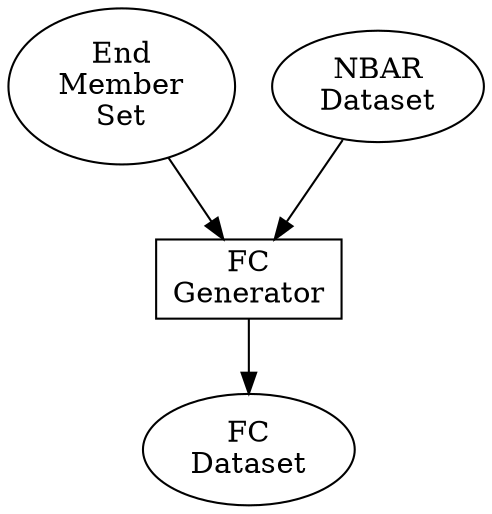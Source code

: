 digraph fc_workflow {
	end_members [label="End\nMember\nSet"];
	fc_dataset [label="FC\nDataset"];
	NBAR [label="NBAR\nDataset"];
	analysis[shape=box, label="FC\nGenerator"]

//dataflow

	end_members -> analysis;
	NBAR -> analysis;
	analysis -> fc_dataset;
}


